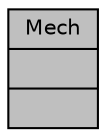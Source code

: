 digraph "Mech"
{
 // INTERACTIVE_SVG=YES
 // LATEX_PDF_SIZE
  edge [fontname="Helvetica",fontsize="10",labelfontname="Helvetica",labelfontsize="10"];
  node [fontname="Helvetica",fontsize="10",shape=record];
  Node1 [label="{Mech\n||}",height=0.2,width=0.4,color="black", fillcolor="grey75", style="filled", fontcolor="black",tooltip="Contiene las variables y definiciones de los métodos para controlar la ventilación mecánica."];
}
